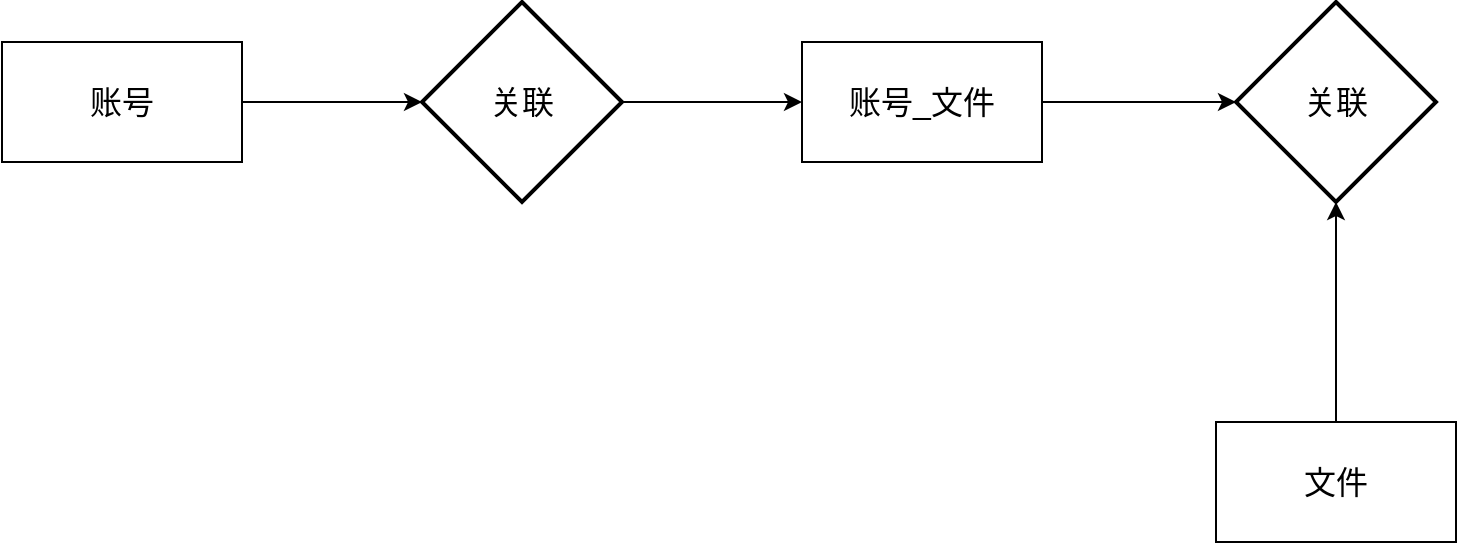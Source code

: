 <mxfile version="26.1.1">
  <diagram name="第 1 页" id="w3NQx6bVNloSjSH93vuA">
    <mxGraphModel dx="1221" dy="725" grid="1" gridSize="10" guides="1" tooltips="1" connect="1" arrows="1" fold="1" page="1" pageScale="1" pageWidth="827" pageHeight="1169" math="0" shadow="0">
      <root>
        <mxCell id="0" />
        <mxCell id="1" parent="0" />
        <mxCell id="3_gyoDuBZ4l5B2LdeUut-1" value="账号" style="rounded=0;whiteSpace=wrap;html=1;fontSize=16;" vertex="1" parent="1">
          <mxGeometry x="120" y="240" width="120" height="60" as="geometry" />
        </mxCell>
        <mxCell id="3_gyoDuBZ4l5B2LdeUut-7" style="edgeStyle=orthogonalEdgeStyle;rounded=0;orthogonalLoop=1;jettySize=auto;html=1;entryX=0;entryY=0.5;entryDx=0;entryDy=0;" edge="1" parent="1" source="3_gyoDuBZ4l5B2LdeUut-2" target="3_gyoDuBZ4l5B2LdeUut-3">
          <mxGeometry relative="1" as="geometry" />
        </mxCell>
        <mxCell id="3_gyoDuBZ4l5B2LdeUut-2" value="关联" style="strokeWidth=2;html=1;shape=mxgraph.flowchart.decision;whiteSpace=wrap;fontSize=16;" vertex="1" parent="1">
          <mxGeometry x="330" y="220" width="100" height="100" as="geometry" />
        </mxCell>
        <mxCell id="3_gyoDuBZ4l5B2LdeUut-3" value="账号_文件" style="rounded=0;whiteSpace=wrap;html=1;fontSize=16;" vertex="1" parent="1">
          <mxGeometry x="520" y="240" width="120" height="60" as="geometry" />
        </mxCell>
        <mxCell id="3_gyoDuBZ4l5B2LdeUut-4" value="关联" style="strokeWidth=2;html=1;shape=mxgraph.flowchart.decision;whiteSpace=wrap;fontSize=16;" vertex="1" parent="1">
          <mxGeometry x="737" y="220" width="100" height="100" as="geometry" />
        </mxCell>
        <mxCell id="3_gyoDuBZ4l5B2LdeUut-9" style="edgeStyle=orthogonalEdgeStyle;rounded=0;orthogonalLoop=1;jettySize=auto;html=1;" edge="1" parent="1" source="3_gyoDuBZ4l5B2LdeUut-5" target="3_gyoDuBZ4l5B2LdeUut-4">
          <mxGeometry relative="1" as="geometry" />
        </mxCell>
        <mxCell id="3_gyoDuBZ4l5B2LdeUut-5" value="文件" style="rounded=0;whiteSpace=wrap;html=1;fontSize=16;" vertex="1" parent="1">
          <mxGeometry x="727" y="430" width="120" height="60" as="geometry" />
        </mxCell>
        <mxCell id="3_gyoDuBZ4l5B2LdeUut-6" style="edgeStyle=orthogonalEdgeStyle;rounded=0;orthogonalLoop=1;jettySize=auto;html=1;entryX=0;entryY=0.5;entryDx=0;entryDy=0;entryPerimeter=0;" edge="1" parent="1" source="3_gyoDuBZ4l5B2LdeUut-1" target="3_gyoDuBZ4l5B2LdeUut-2">
          <mxGeometry relative="1" as="geometry" />
        </mxCell>
        <mxCell id="3_gyoDuBZ4l5B2LdeUut-8" style="edgeStyle=orthogonalEdgeStyle;rounded=0;orthogonalLoop=1;jettySize=auto;html=1;entryX=0;entryY=0.5;entryDx=0;entryDy=0;entryPerimeter=0;" edge="1" parent="1" source="3_gyoDuBZ4l5B2LdeUut-3" target="3_gyoDuBZ4l5B2LdeUut-4">
          <mxGeometry relative="1" as="geometry" />
        </mxCell>
      </root>
    </mxGraphModel>
  </diagram>
</mxfile>
